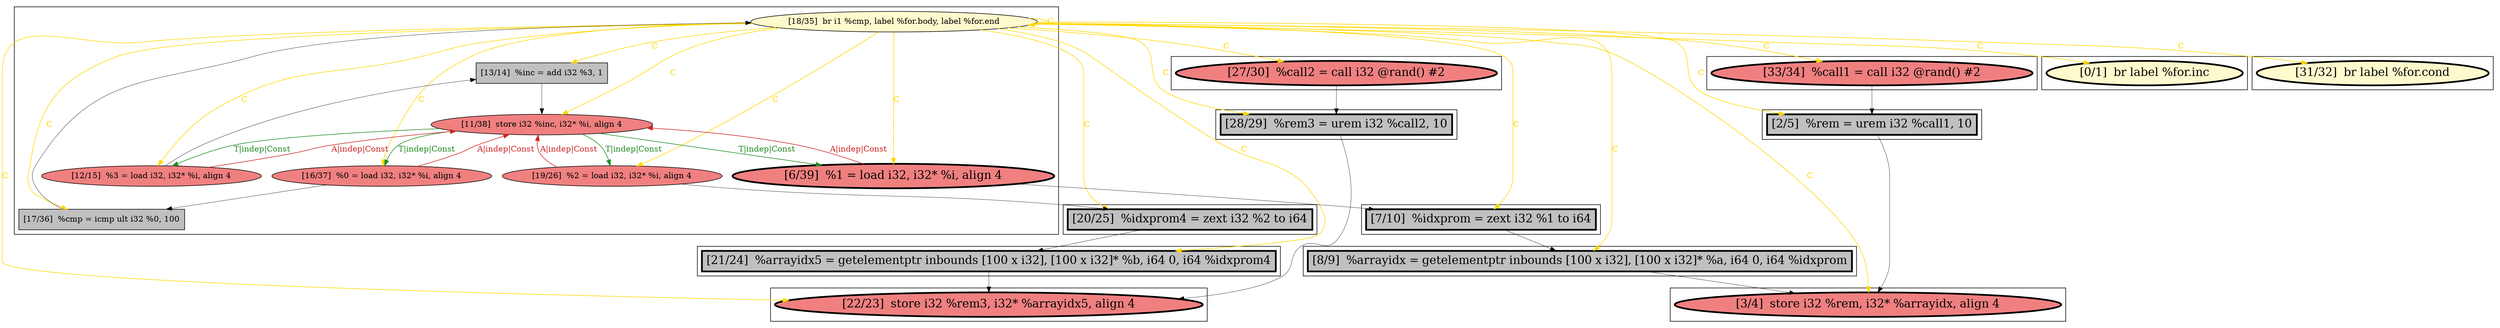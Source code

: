
digraph G {



node337->node328 [style=solid,color=gold,label="C",penwidth=1.0,fontcolor=gold ]
node334->node335 [style=solid,color=black,label="",penwidth=0.5,fontcolor=black ]
node337->node330 [style=solid,color=gold,label="C",penwidth=1.0,fontcolor=gold ]
node337->node327 [style=solid,color=gold,label="C",penwidth=1.0,fontcolor=gold ]
node340->node335 [style=solid,color=firebrick3,label="A|indep|Const",penwidth=1.0,fontcolor=firebrick3 ]
node337->node332 [style=solid,color=gold,label="C",penwidth=1.0,fontcolor=gold ]
node337->node331 [style=solid,color=gold,label="C",penwidth=1.0,fontcolor=gold ]
node343->node328 [style=solid,color=black,label="",penwidth=0.5,fontcolor=black ]
node337->node337 [style=solid,color=gold,label="C",penwidth=1.0,fontcolor=gold ]
node337->node333 [style=solid,color=gold,label="C",penwidth=1.0,fontcolor=gold ]
node341->node331 [style=solid,color=black,label="",penwidth=0.5,fontcolor=black ]
node338->node337 [style=solid,color=black,label="",penwidth=0.5,fontcolor=black ]
node330->node329 [style=solid,color=black,label="",penwidth=0.5,fontcolor=black ]
node337->node340 [style=solid,color=gold,label="C",penwidth=1.0,fontcolor=gold ]
node328->node345 [style=solid,color=black,label="",penwidth=0.5,fontcolor=black ]
node337->node344 [style=solid,color=gold,label="C",penwidth=1.0,fontcolor=gold ]
node333->node341 [style=solid,color=black,label="",penwidth=0.5,fontcolor=black ]
node337->node338 [style=solid,color=gold,label="C",penwidth=1.0,fontcolor=gold ]
node337->node336 [style=solid,color=gold,label="C",penwidth=1.0,fontcolor=gold ]
node335->node336 [style=solid,color=forestgreen,label="T|indep|Const",penwidth=1.0,fontcolor=forestgreen ]
node340->node338 [style=solid,color=black,label="",penwidth=0.5,fontcolor=black ]
node337->node334 [style=solid,color=gold,label="C",penwidth=1.0,fontcolor=gold ]
node335->node333 [style=solid,color=forestgreen,label="T|indep|Const",penwidth=1.0,fontcolor=forestgreen ]
node339->node334 [style=solid,color=black,label="",penwidth=0.5,fontcolor=black ]
node337->node339 [style=solid,color=gold,label="C",penwidth=1.0,fontcolor=gold ]
node337->node329 [style=solid,color=gold,label="C",penwidth=1.0,fontcolor=gold ]
node344->node332 [style=solid,color=black,label="",penwidth=0.5,fontcolor=black ]
node335->node340 [style=solid,color=forestgreen,label="T|indep|Const",penwidth=1.0,fontcolor=forestgreen ]
node331->node332 [style=solid,color=black,label="",penwidth=0.5,fontcolor=black ]
node329->node345 [style=solid,color=black,label="",penwidth=0.5,fontcolor=black ]
node337->node342 [style=solid,color=gold,label="C",penwidth=1.0,fontcolor=gold ]
node336->node335 [style=solid,color=firebrick3,label="A|indep|Const",penwidth=1.0,fontcolor=firebrick3 ]
node337->node345 [style=solid,color=gold,label="C",penwidth=1.0,fontcolor=gold ]
node336->node330 [style=solid,color=black,label="",penwidth=0.5,fontcolor=black ]
node335->node339 [style=solid,color=forestgreen,label="T|indep|Const",penwidth=1.0,fontcolor=forestgreen ]
node337->node341 [style=solid,color=gold,label="C",penwidth=1.0,fontcolor=gold ]
node339->node335 [style=solid,color=firebrick3,label="A|indep|Const",penwidth=1.0,fontcolor=firebrick3 ]
node337->node343 [style=solid,color=gold,label="C",penwidth=1.0,fontcolor=gold ]
node337->node335 [style=solid,color=gold,label="C",penwidth=1.0,fontcolor=gold ]
node346->node344 [style=solid,color=black,label="",penwidth=0.5,fontcolor=black ]
node337->node346 [style=solid,color=gold,label="C",penwidth=1.0,fontcolor=gold ]
node333->node335 [style=solid,color=firebrick3,label="A|indep|Const",penwidth=1.0,fontcolor=firebrick3 ]


subgraph cluster11 {


node345 [penwidth=3.0,fontsize=20,fillcolor=lightcoral,label="[3/4]  store i32 %rem, i32* %arrayidx, align 4",shape=ellipse,style=filled ]



}

subgraph cluster10 {


node344 [penwidth=3.0,fontsize=20,fillcolor=grey,label="[28/29]  %rem3 = urem i32 %call2, 10",shape=rectangle,style=filled ]



}

subgraph cluster9 {


node343 [penwidth=3.0,fontsize=20,fillcolor=lightcoral,label="[33/34]  %call1 = call i32 @rand() #2",shape=ellipse,style=filled ]



}

subgraph cluster8 {


node342 [penwidth=3.0,fontsize=20,fillcolor=lemonchiffon,label="[31/32]  br label %for.cond",shape=ellipse,style=filled ]



}

subgraph cluster7 {


node341 [penwidth=3.0,fontsize=20,fillcolor=grey,label="[20/25]  %idxprom4 = zext i32 %2 to i64",shape=rectangle,style=filled ]



}

subgraph cluster6 {


node340 [fillcolor=lightcoral,label="[16/37]  %0 = load i32, i32* %i, align 4",shape=ellipse,style=filled ]
node339 [fillcolor=lightcoral,label="[12/15]  %3 = load i32, i32* %i, align 4",shape=ellipse,style=filled ]
node334 [fillcolor=grey,label="[13/14]  %inc = add i32 %3, 1",shape=rectangle,style=filled ]
node335 [fillcolor=lightcoral,label="[11/38]  store i32 %inc, i32* %i, align 4",shape=ellipse,style=filled ]
node333 [fillcolor=lightcoral,label="[19/26]  %2 = load i32, i32* %i, align 4",shape=ellipse,style=filled ]
node336 [penwidth=3.0,fontsize=20,fillcolor=lightcoral,label="[6/39]  %1 = load i32, i32* %i, align 4",shape=ellipse,style=filled ]
node337 [fillcolor=lemonchiffon,label="[18/35]  br i1 %cmp, label %for.body, label %for.end",shape=ellipse,style=filled ]
node338 [fillcolor=grey,label="[17/36]  %cmp = icmp ult i32 %0, 100",shape=rectangle,style=filled ]



}

subgraph cluster0 {


node327 [penwidth=3.0,fontsize=20,fillcolor=lemonchiffon,label="[0/1]  br label %for.inc",shape=ellipse,style=filled ]



}

subgraph cluster12 {


node346 [penwidth=3.0,fontsize=20,fillcolor=lightcoral,label="[27/30]  %call2 = call i32 @rand() #2",shape=ellipse,style=filled ]



}

subgraph cluster5 {


node332 [penwidth=3.0,fontsize=20,fillcolor=lightcoral,label="[22/23]  store i32 %rem3, i32* %arrayidx5, align 4",shape=ellipse,style=filled ]



}

subgraph cluster1 {


node328 [penwidth=3.0,fontsize=20,fillcolor=grey,label="[2/5]  %rem = urem i32 %call1, 10",shape=rectangle,style=filled ]



}

subgraph cluster2 {


node329 [penwidth=3.0,fontsize=20,fillcolor=grey,label="[8/9]  %arrayidx = getelementptr inbounds [100 x i32], [100 x i32]* %a, i64 0, i64 %idxprom",shape=rectangle,style=filled ]



}

subgraph cluster3 {


node330 [penwidth=3.0,fontsize=20,fillcolor=grey,label="[7/10]  %idxprom = zext i32 %1 to i64",shape=rectangle,style=filled ]



}

subgraph cluster4 {


node331 [penwidth=3.0,fontsize=20,fillcolor=grey,label="[21/24]  %arrayidx5 = getelementptr inbounds [100 x i32], [100 x i32]* %b, i64 0, i64 %idxprom4",shape=rectangle,style=filled ]



}

}
